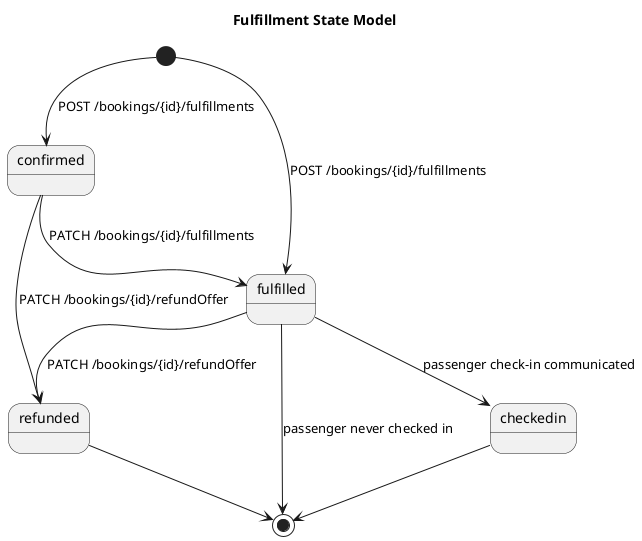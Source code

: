 @startuml
title "Fulfillment State Model"
[*] --> confirmed: POST /bookings/{id}/fulfillments
[*] --> fulfilled: POST /bookings/{id}/fulfillments
confirmed --> fulfilled: PATCH /bookings/{id}/fulfillments 
fulfilled --> checkedin: passenger check-in communicated 
confirmed --> refunded: PATCH /bookings/{id}/refundOffer
fulfilled --> refunded: PATCH /bookings/{id}/refundOffer
checkedin --> [*]
fulfilled --> [*]: passenger never checked in
refunded --> [*] 
@enduml